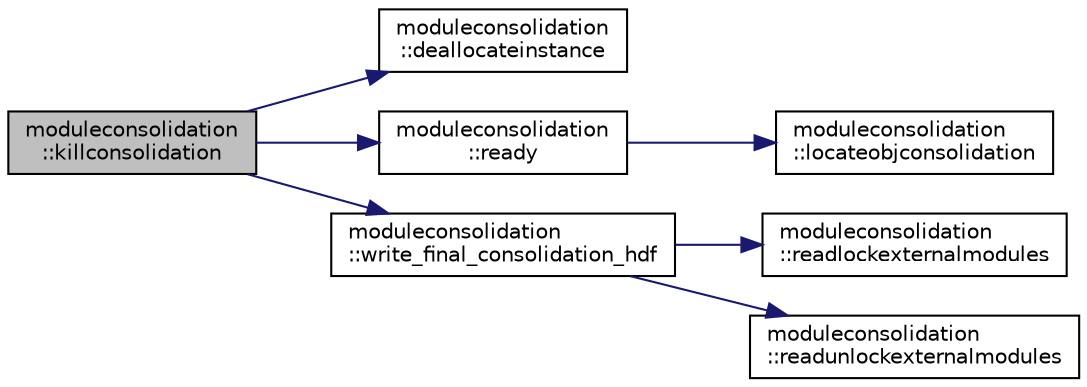 digraph "moduleconsolidation::killconsolidation"
{
 // LATEX_PDF_SIZE
  edge [fontname="Helvetica",fontsize="10",labelfontname="Helvetica",labelfontsize="10"];
  node [fontname="Helvetica",fontsize="10",shape=record];
  rankdir="LR";
  Node1 [label="moduleconsolidation\l::killconsolidation",height=0.2,width=0.4,color="black", fillcolor="grey75", style="filled", fontcolor="black",tooltip=" "];
  Node1 -> Node2 [color="midnightblue",fontsize="10",style="solid"];
  Node2 [label="moduleconsolidation\l::deallocateinstance",height=0.2,width=0.4,color="black", fillcolor="white", style="filled",URL="$namespacemoduleconsolidation.html#ac59ee6a9bf70ef4f2f509cc55bb5b242",tooltip=" "];
  Node1 -> Node3 [color="midnightblue",fontsize="10",style="solid"];
  Node3 [label="moduleconsolidation\l::ready",height=0.2,width=0.4,color="black", fillcolor="white", style="filled",URL="$namespacemoduleconsolidation.html#ab6b8d86bedc5c2870f1fb998c297005e",tooltip=" "];
  Node3 -> Node4 [color="midnightblue",fontsize="10",style="solid"];
  Node4 [label="moduleconsolidation\l::locateobjconsolidation",height=0.2,width=0.4,color="black", fillcolor="white", style="filled",URL="$namespacemoduleconsolidation.html#a782ed1b2a1870dc38bceeca90e360669",tooltip=" "];
  Node1 -> Node5 [color="midnightblue",fontsize="10",style="solid"];
  Node5 [label="moduleconsolidation\l::write_final_consolidation_hdf",height=0.2,width=0.4,color="black", fillcolor="white", style="filled",URL="$namespacemoduleconsolidation.html#abab71f3745fefbe658e80b47d85e3662",tooltip=" "];
  Node5 -> Node6 [color="midnightblue",fontsize="10",style="solid"];
  Node6 [label="moduleconsolidation\l::readlockexternalmodules",height=0.2,width=0.4,color="black", fillcolor="white", style="filled",URL="$namespacemoduleconsolidation.html#a5157e525fb069b7984e826def43a4dfc",tooltip=" "];
  Node5 -> Node7 [color="midnightblue",fontsize="10",style="solid"];
  Node7 [label="moduleconsolidation\l::readunlockexternalmodules",height=0.2,width=0.4,color="black", fillcolor="white", style="filled",URL="$namespacemoduleconsolidation.html#a146c8502b0f191abd1664acdcd22a4c4",tooltip=" "];
}
